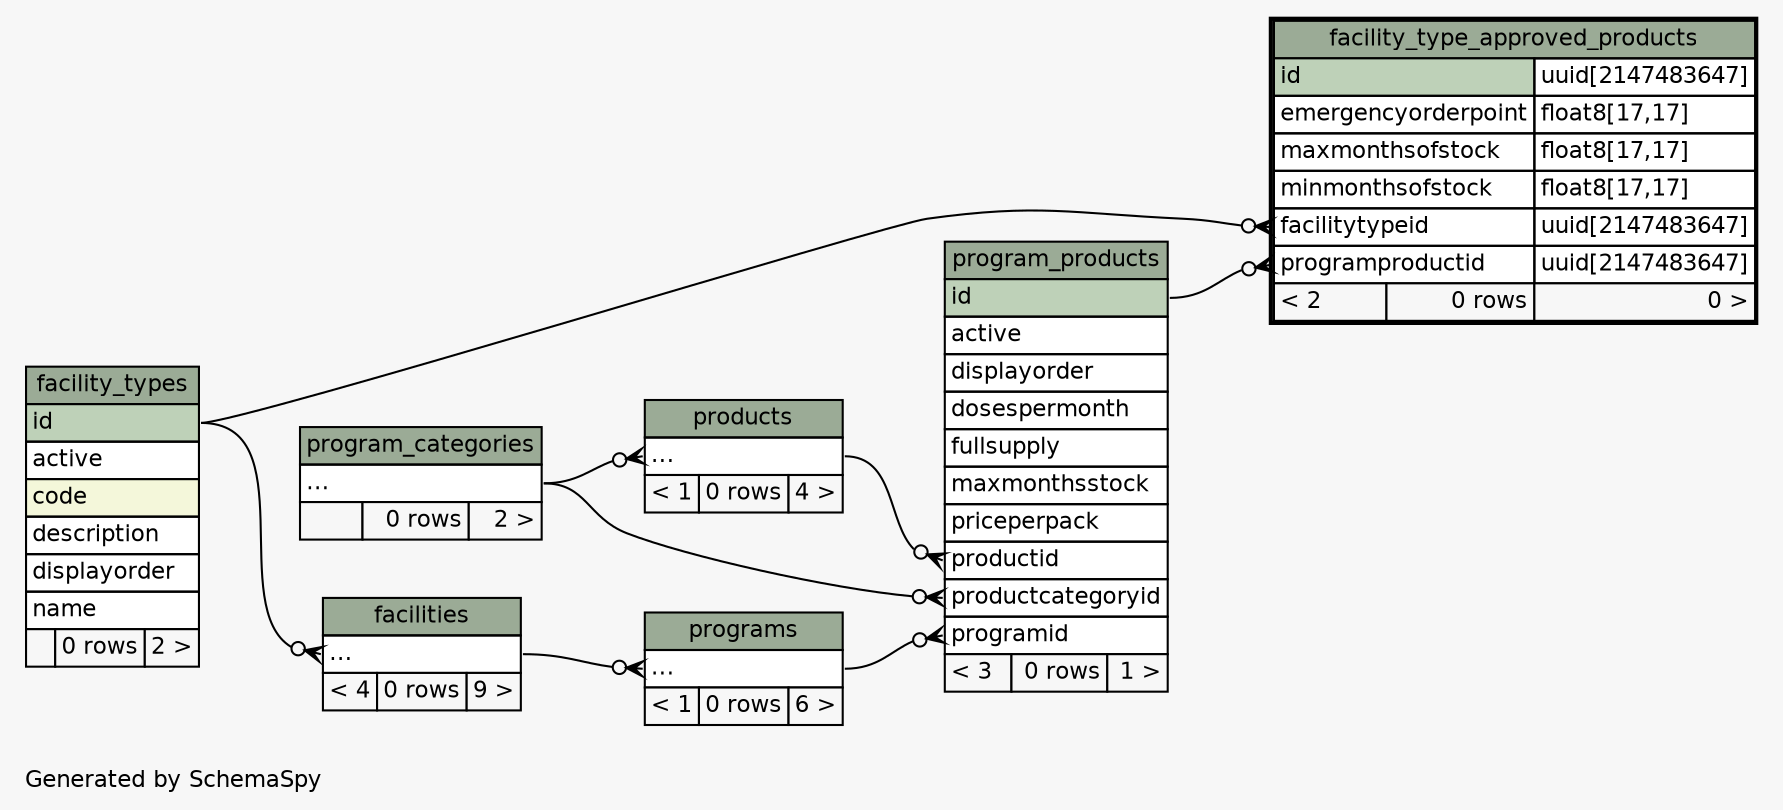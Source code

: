 // dot 2.38.0 on Linux 4.1.17-22.30.amzn1.x86_64
// SchemaSpy rev 590
digraph "twoDegreesRelationshipsDiagram" {
  graph [
    rankdir="RL"
    bgcolor="#f7f7f7"
    label="\nGenerated by SchemaSpy"
    labeljust="l"
    nodesep="0.18"
    ranksep="0.46"
    fontname="Helvetica"
    fontsize="11"
  ];
  node [
    fontname="Helvetica"
    fontsize="11"
    shape="plaintext"
  ];
  edge [
    arrowsize="0.8"
  ];
  "facilities":"elipses":w -> "facility_types":"id":e [arrowhead=none dir=back arrowtail=crowodot];
  "facility_type_approved_products":"facilitytypeid":w -> "facility_types":"id":e [arrowhead=none dir=back arrowtail=crowodot];
  "facility_type_approved_products":"programproductid":w -> "program_products":"id":e [arrowhead=none dir=back arrowtail=crowodot];
  "products":"elipses":w -> "program_categories":"elipses":e [arrowhead=none dir=back arrowtail=crowodot];
  "program_products":"productcategoryid":w -> "program_categories":"elipses":e [arrowhead=none dir=back arrowtail=crowodot];
  "program_products":"productid":w -> "products":"elipses":e [arrowhead=none dir=back arrowtail=crowodot];
  "program_products":"programid":w -> "programs":"elipses":e [arrowhead=none dir=back arrowtail=crowodot];
  "programs":"elipses":w -> "facilities":"elipses":e [arrowhead=none dir=back arrowtail=crowodot];
  "facilities" [
    label=<
    <TABLE BORDER="0" CELLBORDER="1" CELLSPACING="0" BGCOLOR="#ffffff">
      <TR><TD COLSPAN="3" BGCOLOR="#9bab96" ALIGN="CENTER">facilities</TD></TR>
      <TR><TD PORT="elipses" COLSPAN="3" ALIGN="LEFT">...</TD></TR>
      <TR><TD ALIGN="LEFT" BGCOLOR="#f7f7f7">&lt; 4</TD><TD ALIGN="RIGHT" BGCOLOR="#f7f7f7">0 rows</TD><TD ALIGN="RIGHT" BGCOLOR="#f7f7f7">9 &gt;</TD></TR>
    </TABLE>>
    URL="facilities.html"
    tooltip="facilities"
  ];
  "facility_type_approved_products" [
    label=<
    <TABLE BORDER="2" CELLBORDER="1" CELLSPACING="0" BGCOLOR="#ffffff">
      <TR><TD COLSPAN="3" BGCOLOR="#9bab96" ALIGN="CENTER">facility_type_approved_products</TD></TR>
      <TR><TD PORT="id" COLSPAN="2" BGCOLOR="#bed1b8" ALIGN="LEFT">id</TD><TD PORT="id.type" ALIGN="LEFT">uuid[2147483647]</TD></TR>
      <TR><TD PORT="emergencyorderpoint" COLSPAN="2" ALIGN="LEFT">emergencyorderpoint</TD><TD PORT="emergencyorderpoint.type" ALIGN="LEFT">float8[17,17]</TD></TR>
      <TR><TD PORT="maxmonthsofstock" COLSPAN="2" ALIGN="LEFT">maxmonthsofstock</TD><TD PORT="maxmonthsofstock.type" ALIGN="LEFT">float8[17,17]</TD></TR>
      <TR><TD PORT="minmonthsofstock" COLSPAN="2" ALIGN="LEFT">minmonthsofstock</TD><TD PORT="minmonthsofstock.type" ALIGN="LEFT">float8[17,17]</TD></TR>
      <TR><TD PORT="facilitytypeid" COLSPAN="2" ALIGN="LEFT">facilitytypeid</TD><TD PORT="facilitytypeid.type" ALIGN="LEFT">uuid[2147483647]</TD></TR>
      <TR><TD PORT="programproductid" COLSPAN="2" ALIGN="LEFT">programproductid</TD><TD PORT="programproductid.type" ALIGN="LEFT">uuid[2147483647]</TD></TR>
      <TR><TD ALIGN="LEFT" BGCOLOR="#f7f7f7">&lt; 2</TD><TD ALIGN="RIGHT" BGCOLOR="#f7f7f7">0 rows</TD><TD ALIGN="RIGHT" BGCOLOR="#f7f7f7">0 &gt;</TD></TR>
    </TABLE>>
    URL="facility_type_approved_products.html"
    tooltip="facility_type_approved_products"
  ];
  "facility_types" [
    label=<
    <TABLE BORDER="0" CELLBORDER="1" CELLSPACING="0" BGCOLOR="#ffffff">
      <TR><TD COLSPAN="3" BGCOLOR="#9bab96" ALIGN="CENTER">facility_types</TD></TR>
      <TR><TD PORT="id" COLSPAN="3" BGCOLOR="#bed1b8" ALIGN="LEFT">id</TD></TR>
      <TR><TD PORT="active" COLSPAN="3" ALIGN="LEFT">active</TD></TR>
      <TR><TD PORT="code" COLSPAN="3" BGCOLOR="#f4f7da" ALIGN="LEFT">code</TD></TR>
      <TR><TD PORT="description" COLSPAN="3" ALIGN="LEFT">description</TD></TR>
      <TR><TD PORT="displayorder" COLSPAN="3" ALIGN="LEFT">displayorder</TD></TR>
      <TR><TD PORT="name" COLSPAN="3" ALIGN="LEFT">name</TD></TR>
      <TR><TD ALIGN="LEFT" BGCOLOR="#f7f7f7">  </TD><TD ALIGN="RIGHT" BGCOLOR="#f7f7f7">0 rows</TD><TD ALIGN="RIGHT" BGCOLOR="#f7f7f7">2 &gt;</TD></TR>
    </TABLE>>
    URL="facility_types.html"
    tooltip="facility_types"
  ];
  "products" [
    label=<
    <TABLE BORDER="0" CELLBORDER="1" CELLSPACING="0" BGCOLOR="#ffffff">
      <TR><TD COLSPAN="3" BGCOLOR="#9bab96" ALIGN="CENTER">products</TD></TR>
      <TR><TD PORT="elipses" COLSPAN="3" ALIGN="LEFT">...</TD></TR>
      <TR><TD ALIGN="LEFT" BGCOLOR="#f7f7f7">&lt; 1</TD><TD ALIGN="RIGHT" BGCOLOR="#f7f7f7">0 rows</TD><TD ALIGN="RIGHT" BGCOLOR="#f7f7f7">4 &gt;</TD></TR>
    </TABLE>>
    URL="products.html"
    tooltip="products"
  ];
  "program_categories" [
    label=<
    <TABLE BORDER="0" CELLBORDER="1" CELLSPACING="0" BGCOLOR="#ffffff">
      <TR><TD COLSPAN="3" BGCOLOR="#9bab96" ALIGN="CENTER">program_categories</TD></TR>
      <TR><TD PORT="elipses" COLSPAN="3" ALIGN="LEFT">...</TD></TR>
      <TR><TD ALIGN="LEFT" BGCOLOR="#f7f7f7">  </TD><TD ALIGN="RIGHT" BGCOLOR="#f7f7f7">0 rows</TD><TD ALIGN="RIGHT" BGCOLOR="#f7f7f7">2 &gt;</TD></TR>
    </TABLE>>
    URL="program_categories.html"
    tooltip="program_categories"
  ];
  "program_products" [
    label=<
    <TABLE BORDER="0" CELLBORDER="1" CELLSPACING="0" BGCOLOR="#ffffff">
      <TR><TD COLSPAN="3" BGCOLOR="#9bab96" ALIGN="CENTER">program_products</TD></TR>
      <TR><TD PORT="id" COLSPAN="3" BGCOLOR="#bed1b8" ALIGN="LEFT">id</TD></TR>
      <TR><TD PORT="active" COLSPAN="3" ALIGN="LEFT">active</TD></TR>
      <TR><TD PORT="displayorder" COLSPAN="3" ALIGN="LEFT">displayorder</TD></TR>
      <TR><TD PORT="dosespermonth" COLSPAN="3" ALIGN="LEFT">dosespermonth</TD></TR>
      <TR><TD PORT="fullsupply" COLSPAN="3" ALIGN="LEFT">fullsupply</TD></TR>
      <TR><TD PORT="maxmonthsstock" COLSPAN="3" ALIGN="LEFT">maxmonthsstock</TD></TR>
      <TR><TD PORT="priceperpack" COLSPAN="3" ALIGN="LEFT">priceperpack</TD></TR>
      <TR><TD PORT="productid" COLSPAN="3" ALIGN="LEFT">productid</TD></TR>
      <TR><TD PORT="productcategoryid" COLSPAN="3" ALIGN="LEFT">productcategoryid</TD></TR>
      <TR><TD PORT="programid" COLSPAN="3" ALIGN="LEFT">programid</TD></TR>
      <TR><TD ALIGN="LEFT" BGCOLOR="#f7f7f7">&lt; 3</TD><TD ALIGN="RIGHT" BGCOLOR="#f7f7f7">0 rows</TD><TD ALIGN="RIGHT" BGCOLOR="#f7f7f7">1 &gt;</TD></TR>
    </TABLE>>
    URL="program_products.html"
    tooltip="program_products"
  ];
  "programs" [
    label=<
    <TABLE BORDER="0" CELLBORDER="1" CELLSPACING="0" BGCOLOR="#ffffff">
      <TR><TD COLSPAN="3" BGCOLOR="#9bab96" ALIGN="CENTER">programs</TD></TR>
      <TR><TD PORT="elipses" COLSPAN="3" ALIGN="LEFT">...</TD></TR>
      <TR><TD ALIGN="LEFT" BGCOLOR="#f7f7f7">&lt; 1</TD><TD ALIGN="RIGHT" BGCOLOR="#f7f7f7">0 rows</TD><TD ALIGN="RIGHT" BGCOLOR="#f7f7f7">6 &gt;</TD></TR>
    </TABLE>>
    URL="programs.html"
    tooltip="programs"
  ];
}
